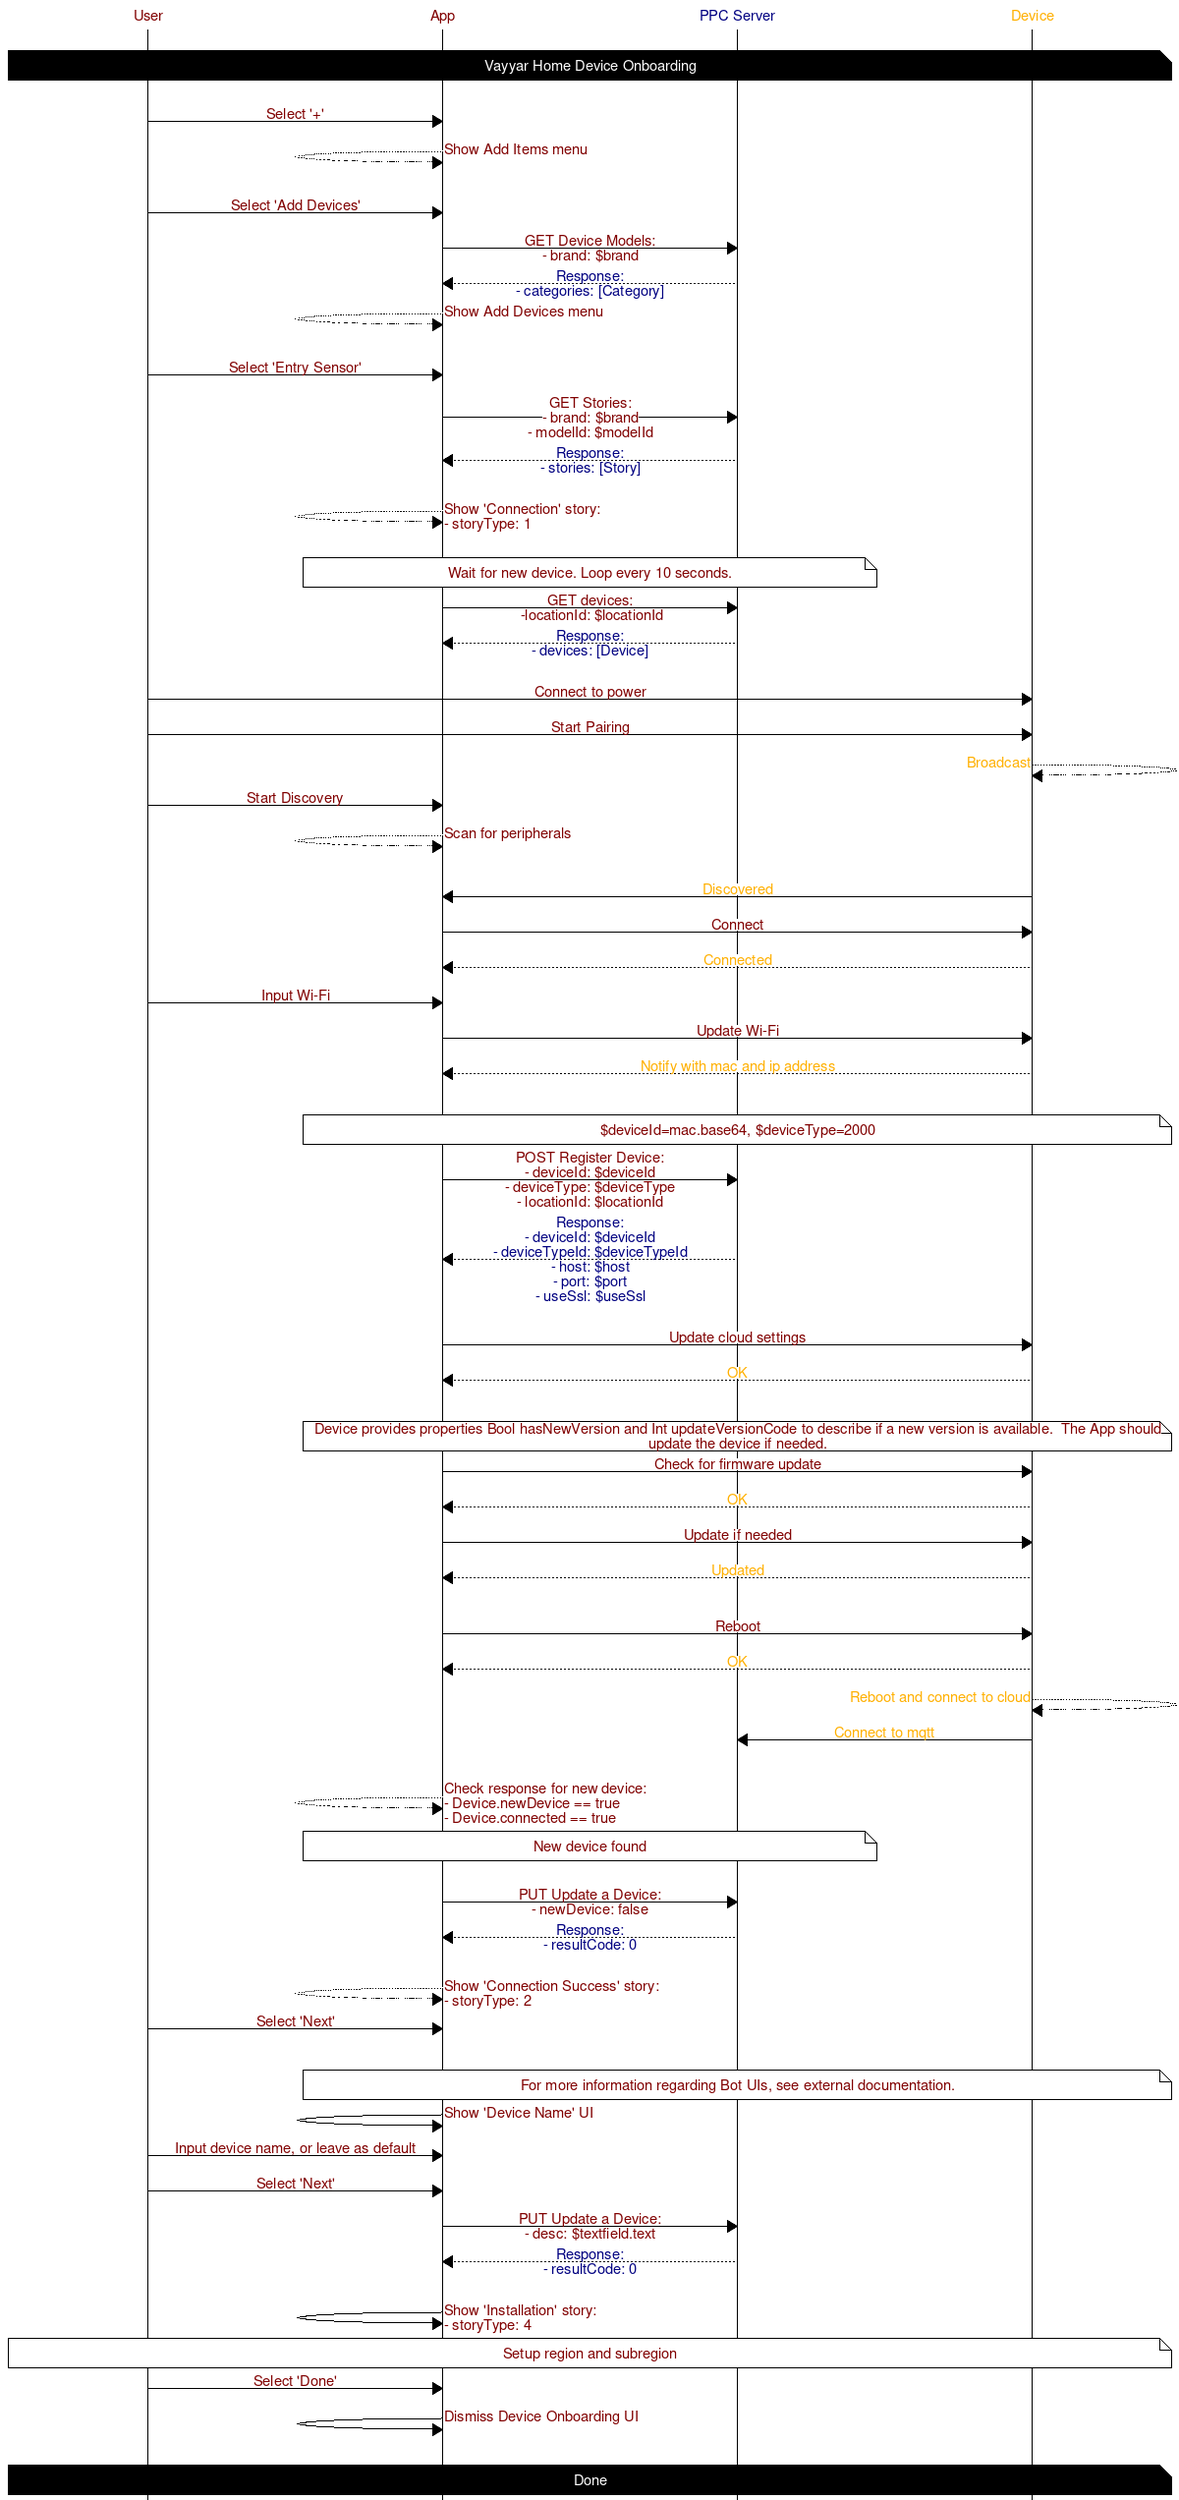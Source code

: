 # Device Onboarding - Vayyar Home
# - Connecting and registering a Vayyar Home

msc {
	hscale = "2";

	user [label="User", textcolour="maroon", arctextcolour="maroon"],
	app [label="App", textcolour="maroon", arctextcolour="maroon"],
	server [label="PPC Server", textcolour="navy", arctextcolour="navy"],
	device [label="Device", textcolour="orange", arctextcolour="orange"];
	|||;
	user note device [label="Vayyar Home Device Onboarding", textbgcolor="black", textcolor="white"];
	|||;

	# Open Add Devices menu
	user => app [label="Select '+'"];
	app << app [label="Show Add Items menu"];
	|||;
	user => app [label="Select 'Add Devices'"];
	app => server [label="GET Device Models:\n- brand: $brand"];
	app << server [label="Response:\n- categories: [Category]"];
	app << app [label="Show Add Devices menu"];
	|||;

	# Select Device
	user => app [label="Select 'Entry Sensor'"];
	app => server [label="GET Stories:\n- brand: $brand\n- modelId: $modelId"];
	app << server [label="Response:\n- stories: [Story]"];
	|||;

 	# Show Connection Story
	app << app [label="Show 'Connection' story:\n- storyType: 1"];
	|||;

	# Wait for device discovery
	app note server [label="Wait for new device. Loop every 10 seconds."];
	app => server [label="GET devices:\n -locationId: $locationId"];
	app << server [label="Response:\n- devices: [Device]"];
	|||;

	# Power on device and start discovery
	user => device [label="Connect to power"];
	user => device [label="Start Pairing"];
	device << device [label="Broadcast"];
	user => app [label="Start Discovery"];
	app << app [label="Scan for peripherals"];
	|||;

	# Connect and input Wi-Fi
	app <= device [label="Discovered"];
	app => device [label="Connect"];
	app << device [label="Connected"];
	user => app [label="Input Wi-Fi"];
	app => device [label="Update Wi-Fi"];
	app << device [label="Notify with mac and ip address"];
	|||;

	# Register device
	app note device [label="$deviceId=mac.base64, $deviceType=2000"];
	app => server [label="POST Register Device:\n- deviceId: $deviceId\n- deviceType: $deviceType\n- locationId: $locationId"];
	app << server [label="Response:\n- deviceId: $deviceId\n- deviceTypeId: $deviceTypeId\n- host: $host\n- port: $port\n- useSsl: $useSsl"];
	|||;

	# Configure Cloud
	app => device [label="Update cloud settings"];
	app << device [label="OK"];
	|||;

	# Update Firmware
	app note device [label="Device provides properties Bool hasNewVersion and Int updateVersionCode to describe if a new version is available.  The App should update the device if needed."];
	app => device [label="Check for firmware update"];
	app << device [label="OK"];
	app => device [label="Update if needed"];
	app << device [label="Updated"];
	|||;

	# Reboot and connnect
	app => device [label="Reboot"];
	app << device [label="OK"];
	device << device [label="Reboot and connect to cloud"];
	device => server [label="Connect to mqtt"];
	|||;

	# Device discovered
	app << app [label="Check response for new device:\n- Device.newDevice == true\n- Device.connected == true"];
	app note server [label="New device found"];
	|||;

	# Update new device state
	app => server [label="PUT Update a Device:\n- newDevice: false"];
	app << server [label="Response:\n- resultCode: 0"];
	|||;

 	# Show Connection Success Story
	app << app [label="Show 'Connection Success' story:\n- storyType: 2"];
	user => app [label="Select 'Next'"];
	|||;

	# Show Device Onboarding Configuration Screens
	app note device [label="For more information regarding Bot UIs, see external documentation."];
	app => app [label="Show 'Device Name' UI"];
	user => app [label="Input device name, or leave as default"];
	user => app [label="Select 'Next'"];
	app => server [label="PUT Update a Device:\n- desc: $textfield.text"];
	app << server [label="Response:\n- resultCode: 0"];
	|||;

	# Show Installation Help Story
	app => app [label="Show 'Installation' story:\n- storyType: 4"];
	user note device [label="Setup region and subregion"];
	user => app [label="Select 'Done'"];
	app => app [label="Dismiss Device Onboarding UI"];
	|||;

	user note device [label="Done", textbgcolor="black", textcolor="white"];
}

